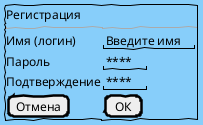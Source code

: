 @startsalt
skinparam handwritten true
skinparam Backgroundcolor LightSkyBlue

{+
  Регистрация
  -- | --
  Имя (логин) | "Введите имя"
  Пароль          | "**** "
  Подтверждение   | "**** "
  [ Отмена]       | [ ОК ]
}
@endsalt
